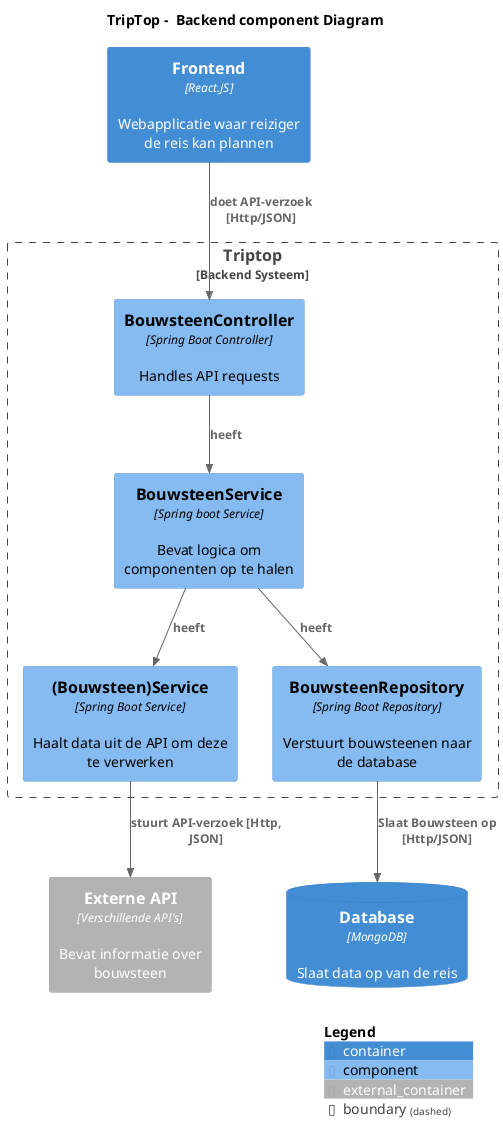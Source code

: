 @startuml
!include <C4/C4_Component>

title TripTop -  Backend component Diagram
Boundary(system, "Triptop", "Backend Systeem"){
    Component(service, "BouwsteenService", "Spring boot Service", "Bevat logica om componenten op te halen")
    Component(apiService, "(Bouwsteen)Service", "Spring Boot Service", "Haalt data uit de API om deze te verwerken")
    Component(controller, "BouwsteenController","Spring Boot Controller", "Handles API requests")
    Component(repo, "BouwsteenRepository", Spring Boot Repository, "Verstuurt bouwsteenen naar de database")

}


Container(frontend, "Frontend", "React.JS", "Webapplicatie waar reiziger de reis kan plannen")
ContainerDb(db, "Database", "MongoDB" ,Slaat data op van de reis)
Container_Ext(api, "Externe API", "Verschillende API's", "Bevat informatie over bouwsteen")
Rel(repo, db, "Slaat Bouwsteen op [Http/JSON]")
Rel(frontend, controller, "doet API-verzoek [Http/JSON]")
Rel(controller, service, "heeft")
Rel(service, apiService, "heeft")
Rel(service, repo, "heeft")
Rel(apiService, api, "stuurt API-verzoek [Http, JSON]")
SHOW_LEGEND()
@enduml